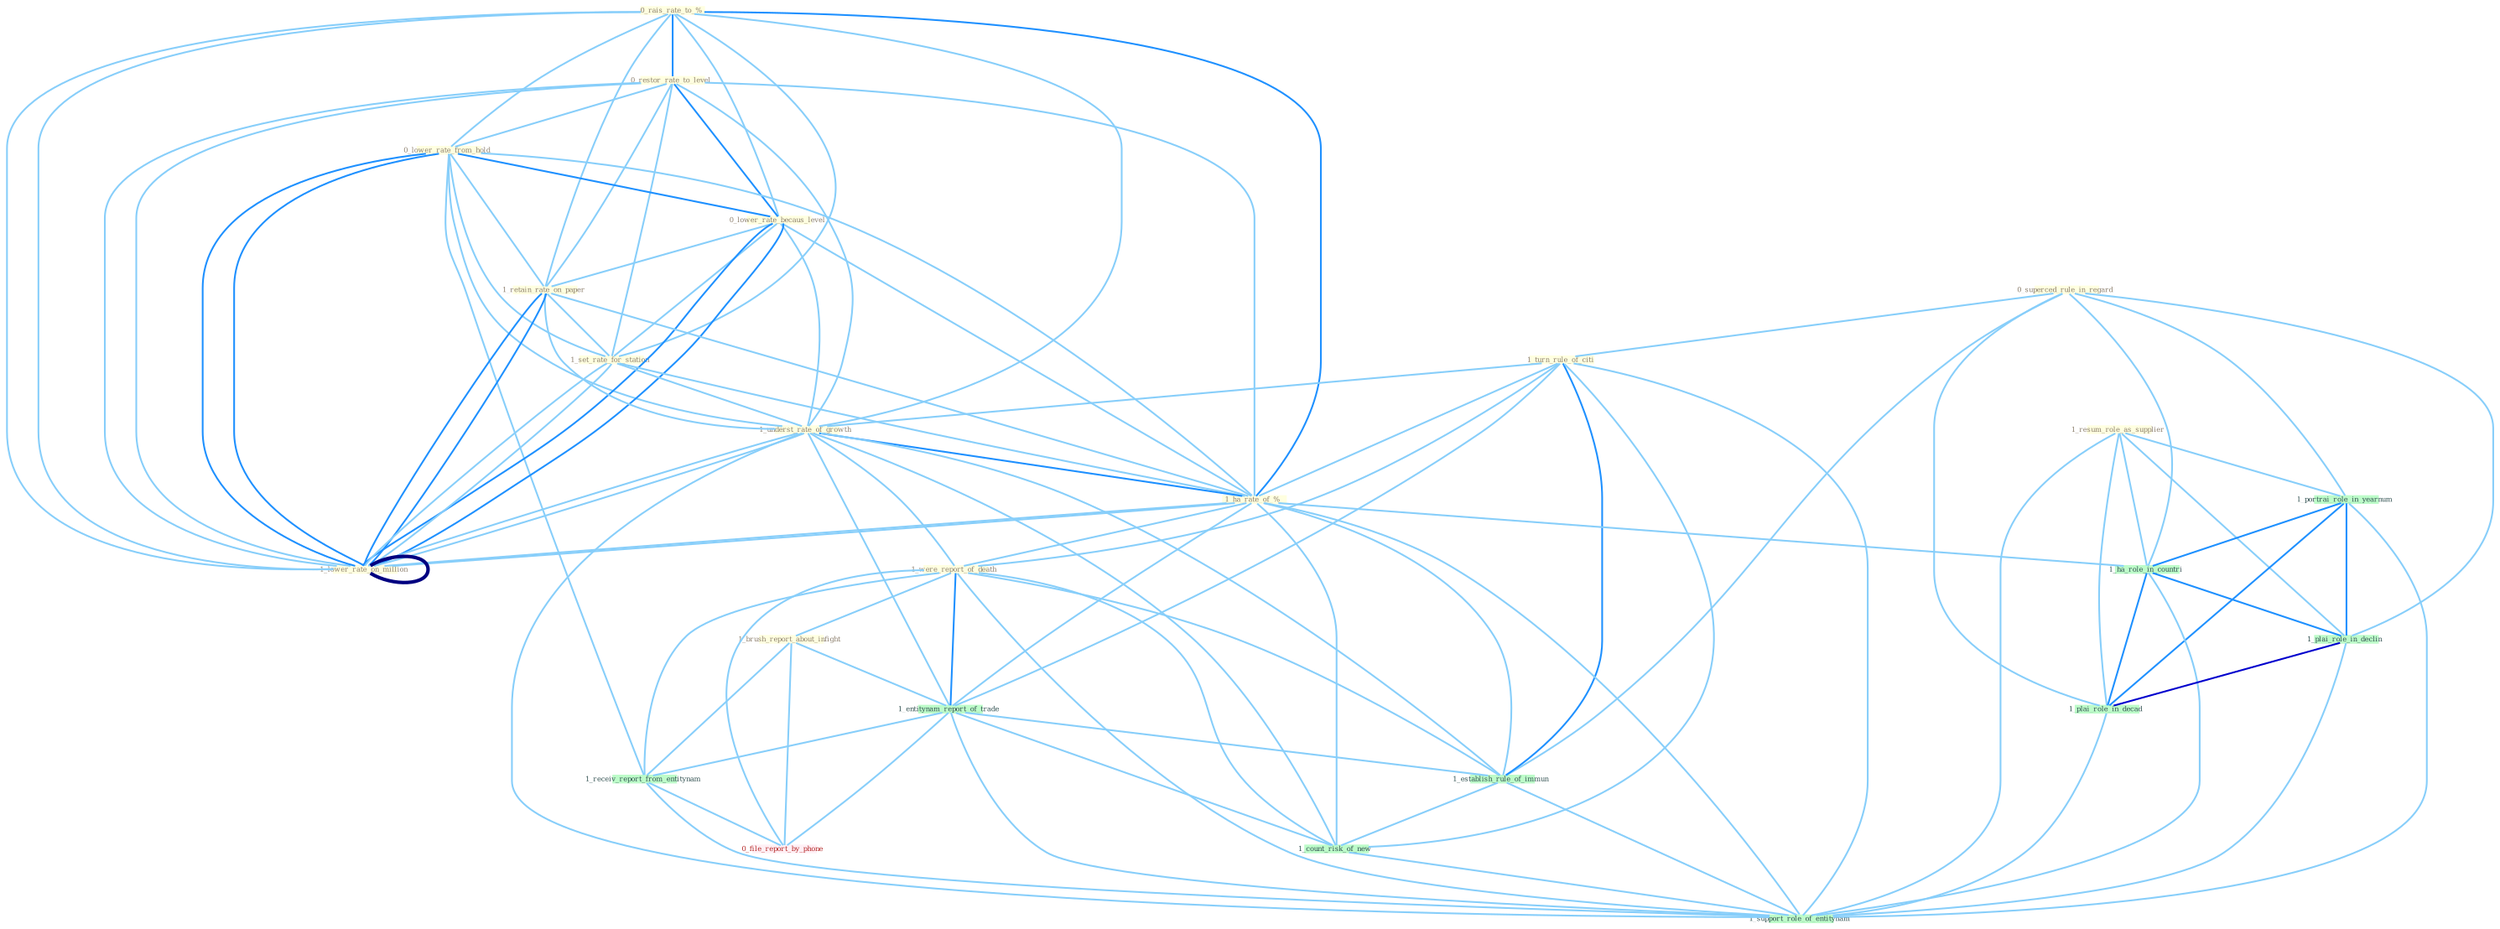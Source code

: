Graph G{ 
    node
    [shape=polygon,style=filled,width=.5,height=.06,color="#BDFCC9",fixedsize=true,fontsize=4,
    fontcolor="#2f4f4f"];
    {node
    [color="#ffffe0", fontcolor="#8b7d6b"] "0_rais_rate_to_% " "0_restor_rate_to_level " "0_superced_rule_in_regard " "1_turn_rule_of_citi " "0_lower_rate_from_hold " "0_lower_rate_becaus_level " "1_retain_rate_on_paper " "1_set_rate_for_station " "1_resum_role_as_supplier " "1_underst_rate_of_growth " "1_ha_rate_of_% " "1_lower_rate_on_million " "1_were_report_of_death " "1_brush_report_about_infight "}
{node [color="#fff0f5", fontcolor="#b22222"] "0_file_report_by_phone "}
edge [color="#B0E2FF"];

	"0_rais_rate_to_% " -- "0_restor_rate_to_level " [w="2", color="#1e90ff" , len=0.8];
	"0_rais_rate_to_% " -- "0_lower_rate_from_hold " [w="1", color="#87cefa" ];
	"0_rais_rate_to_% " -- "0_lower_rate_becaus_level " [w="1", color="#87cefa" ];
	"0_rais_rate_to_% " -- "1_retain_rate_on_paper " [w="1", color="#87cefa" ];
	"0_rais_rate_to_% " -- "1_set_rate_for_station " [w="1", color="#87cefa" ];
	"0_rais_rate_to_% " -- "1_underst_rate_of_growth " [w="1", color="#87cefa" ];
	"0_rais_rate_to_% " -- "1_ha_rate_of_% " [w="2", color="#1e90ff" , len=0.8];
	"0_rais_rate_to_% " -- "1_lower_rate_on_million " [w="1", color="#87cefa" ];
	"0_rais_rate_to_% " -- "1_lower_rate_on_million " [w="1", color="#87cefa" ];
	"0_restor_rate_to_level " -- "0_lower_rate_from_hold " [w="1", color="#87cefa" ];
	"0_restor_rate_to_level " -- "0_lower_rate_becaus_level " [w="2", color="#1e90ff" , len=0.8];
	"0_restor_rate_to_level " -- "1_retain_rate_on_paper " [w="1", color="#87cefa" ];
	"0_restor_rate_to_level " -- "1_set_rate_for_station " [w="1", color="#87cefa" ];
	"0_restor_rate_to_level " -- "1_underst_rate_of_growth " [w="1", color="#87cefa" ];
	"0_restor_rate_to_level " -- "1_ha_rate_of_% " [w="1", color="#87cefa" ];
	"0_restor_rate_to_level " -- "1_lower_rate_on_million " [w="1", color="#87cefa" ];
	"0_restor_rate_to_level " -- "1_lower_rate_on_million " [w="1", color="#87cefa" ];
	"0_superced_rule_in_regard " -- "1_turn_rule_of_citi " [w="1", color="#87cefa" ];
	"0_superced_rule_in_regard " -- "1_portrai_role_in_yearnum " [w="1", color="#87cefa" ];
	"0_superced_rule_in_regard " -- "1_ha_role_in_countri " [w="1", color="#87cefa" ];
	"0_superced_rule_in_regard " -- "1_plai_role_in_declin " [w="1", color="#87cefa" ];
	"0_superced_rule_in_regard " -- "1_establish_rule_of_immun " [w="1", color="#87cefa" ];
	"0_superced_rule_in_regard " -- "1_plai_role_in_decad " [w="1", color="#87cefa" ];
	"1_turn_rule_of_citi " -- "1_underst_rate_of_growth " [w="1", color="#87cefa" ];
	"1_turn_rule_of_citi " -- "1_ha_rate_of_% " [w="1", color="#87cefa" ];
	"1_turn_rule_of_citi " -- "1_were_report_of_death " [w="1", color="#87cefa" ];
	"1_turn_rule_of_citi " -- "1_entitynam_report_of_trade " [w="1", color="#87cefa" ];
	"1_turn_rule_of_citi " -- "1_establish_rule_of_immun " [w="2", color="#1e90ff" , len=0.8];
	"1_turn_rule_of_citi " -- "1_count_risk_of_new " [w="1", color="#87cefa" ];
	"1_turn_rule_of_citi " -- "1_support_role_of_entitynam " [w="1", color="#87cefa" ];
	"0_lower_rate_from_hold " -- "0_lower_rate_becaus_level " [w="2", color="#1e90ff" , len=0.8];
	"0_lower_rate_from_hold " -- "1_retain_rate_on_paper " [w="1", color="#87cefa" ];
	"0_lower_rate_from_hold " -- "1_set_rate_for_station " [w="1", color="#87cefa" ];
	"0_lower_rate_from_hold " -- "1_underst_rate_of_growth " [w="1", color="#87cefa" ];
	"0_lower_rate_from_hold " -- "1_ha_rate_of_% " [w="1", color="#87cefa" ];
	"0_lower_rate_from_hold " -- "1_lower_rate_on_million " [w="2", color="#1e90ff" , len=0.8];
	"0_lower_rate_from_hold " -- "1_lower_rate_on_million " [w="2", color="#1e90ff" , len=0.8];
	"0_lower_rate_from_hold " -- "1_receiv_report_from_entitynam " [w="1", color="#87cefa" ];
	"0_lower_rate_becaus_level " -- "1_retain_rate_on_paper " [w="1", color="#87cefa" ];
	"0_lower_rate_becaus_level " -- "1_set_rate_for_station " [w="1", color="#87cefa" ];
	"0_lower_rate_becaus_level " -- "1_underst_rate_of_growth " [w="1", color="#87cefa" ];
	"0_lower_rate_becaus_level " -- "1_ha_rate_of_% " [w="1", color="#87cefa" ];
	"0_lower_rate_becaus_level " -- "1_lower_rate_on_million " [w="2", color="#1e90ff" , len=0.8];
	"0_lower_rate_becaus_level " -- "1_lower_rate_on_million " [w="2", color="#1e90ff" , len=0.8];
	"1_retain_rate_on_paper " -- "1_set_rate_for_station " [w="1", color="#87cefa" ];
	"1_retain_rate_on_paper " -- "1_underst_rate_of_growth " [w="1", color="#87cefa" ];
	"1_retain_rate_on_paper " -- "1_ha_rate_of_% " [w="1", color="#87cefa" ];
	"1_retain_rate_on_paper " -- "1_lower_rate_on_million " [w="2", color="#1e90ff" , len=0.8];
	"1_retain_rate_on_paper " -- "1_lower_rate_on_million " [w="2", color="#1e90ff" , len=0.8];
	"1_set_rate_for_station " -- "1_underst_rate_of_growth " [w="1", color="#87cefa" ];
	"1_set_rate_for_station " -- "1_ha_rate_of_% " [w="1", color="#87cefa" ];
	"1_set_rate_for_station " -- "1_lower_rate_on_million " [w="1", color="#87cefa" ];
	"1_set_rate_for_station " -- "1_lower_rate_on_million " [w="1", color="#87cefa" ];
	"1_resum_role_as_supplier " -- "1_portrai_role_in_yearnum " [w="1", color="#87cefa" ];
	"1_resum_role_as_supplier " -- "1_ha_role_in_countri " [w="1", color="#87cefa" ];
	"1_resum_role_as_supplier " -- "1_plai_role_in_declin " [w="1", color="#87cefa" ];
	"1_resum_role_as_supplier " -- "1_plai_role_in_decad " [w="1", color="#87cefa" ];
	"1_resum_role_as_supplier " -- "1_support_role_of_entitynam " [w="1", color="#87cefa" ];
	"1_underst_rate_of_growth " -- "1_ha_rate_of_% " [w="2", color="#1e90ff" , len=0.8];
	"1_underst_rate_of_growth " -- "1_lower_rate_on_million " [w="1", color="#87cefa" ];
	"1_underst_rate_of_growth " -- "1_were_report_of_death " [w="1", color="#87cefa" ];
	"1_underst_rate_of_growth " -- "1_lower_rate_on_million " [w="1", color="#87cefa" ];
	"1_underst_rate_of_growth " -- "1_entitynam_report_of_trade " [w="1", color="#87cefa" ];
	"1_underst_rate_of_growth " -- "1_establish_rule_of_immun " [w="1", color="#87cefa" ];
	"1_underst_rate_of_growth " -- "1_count_risk_of_new " [w="1", color="#87cefa" ];
	"1_underst_rate_of_growth " -- "1_support_role_of_entitynam " [w="1", color="#87cefa" ];
	"1_ha_rate_of_% " -- "1_lower_rate_on_million " [w="1", color="#87cefa" ];
	"1_ha_rate_of_% " -- "1_were_report_of_death " [w="1", color="#87cefa" ];
	"1_ha_rate_of_% " -- "1_ha_role_in_countri " [w="1", color="#87cefa" ];
	"1_ha_rate_of_% " -- "1_lower_rate_on_million " [w="1", color="#87cefa" ];
	"1_ha_rate_of_% " -- "1_entitynam_report_of_trade " [w="1", color="#87cefa" ];
	"1_ha_rate_of_% " -- "1_establish_rule_of_immun " [w="1", color="#87cefa" ];
	"1_ha_rate_of_% " -- "1_count_risk_of_new " [w="1", color="#87cefa" ];
	"1_ha_rate_of_% " -- "1_support_role_of_entitynam " [w="1", color="#87cefa" ];
	"1_lower_rate_on_million " -- "1_lower_rate_on_million " [w="4", style=bold, color="#000080", len=0.4];
	"1_were_report_of_death " -- "1_brush_report_about_infight " [w="1", color="#87cefa" ];
	"1_were_report_of_death " -- "1_entitynam_report_of_trade " [w="2", color="#1e90ff" , len=0.8];
	"1_were_report_of_death " -- "1_receiv_report_from_entitynam " [w="1", color="#87cefa" ];
	"1_were_report_of_death " -- "1_establish_rule_of_immun " [w="1", color="#87cefa" ];
	"1_were_report_of_death " -- "1_count_risk_of_new " [w="1", color="#87cefa" ];
	"1_were_report_of_death " -- "0_file_report_by_phone " [w="1", color="#87cefa" ];
	"1_were_report_of_death " -- "1_support_role_of_entitynam " [w="1", color="#87cefa" ];
	"1_brush_report_about_infight " -- "1_entitynam_report_of_trade " [w="1", color="#87cefa" ];
	"1_brush_report_about_infight " -- "1_receiv_report_from_entitynam " [w="1", color="#87cefa" ];
	"1_brush_report_about_infight " -- "0_file_report_by_phone " [w="1", color="#87cefa" ];
	"1_portrai_role_in_yearnum " -- "1_ha_role_in_countri " [w="2", color="#1e90ff" , len=0.8];
	"1_portrai_role_in_yearnum " -- "1_plai_role_in_declin " [w="2", color="#1e90ff" , len=0.8];
	"1_portrai_role_in_yearnum " -- "1_plai_role_in_decad " [w="2", color="#1e90ff" , len=0.8];
	"1_portrai_role_in_yearnum " -- "1_support_role_of_entitynam " [w="1", color="#87cefa" ];
	"1_ha_role_in_countri " -- "1_plai_role_in_declin " [w="2", color="#1e90ff" , len=0.8];
	"1_ha_role_in_countri " -- "1_plai_role_in_decad " [w="2", color="#1e90ff" , len=0.8];
	"1_ha_role_in_countri " -- "1_support_role_of_entitynam " [w="1", color="#87cefa" ];
	"1_entitynam_report_of_trade " -- "1_receiv_report_from_entitynam " [w="1", color="#87cefa" ];
	"1_entitynam_report_of_trade " -- "1_establish_rule_of_immun " [w="1", color="#87cefa" ];
	"1_entitynam_report_of_trade " -- "1_count_risk_of_new " [w="1", color="#87cefa" ];
	"1_entitynam_report_of_trade " -- "0_file_report_by_phone " [w="1", color="#87cefa" ];
	"1_entitynam_report_of_trade " -- "1_support_role_of_entitynam " [w="1", color="#87cefa" ];
	"1_receiv_report_from_entitynam " -- "0_file_report_by_phone " [w="1", color="#87cefa" ];
	"1_receiv_report_from_entitynam " -- "1_support_role_of_entitynam " [w="1", color="#87cefa" ];
	"1_plai_role_in_declin " -- "1_plai_role_in_decad " [w="3", color="#0000cd" , len=0.6];
	"1_plai_role_in_declin " -- "1_support_role_of_entitynam " [w="1", color="#87cefa" ];
	"1_establish_rule_of_immun " -- "1_count_risk_of_new " [w="1", color="#87cefa" ];
	"1_establish_rule_of_immun " -- "1_support_role_of_entitynam " [w="1", color="#87cefa" ];
	"1_count_risk_of_new " -- "1_support_role_of_entitynam " [w="1", color="#87cefa" ];
	"1_plai_role_in_decad " -- "1_support_role_of_entitynam " [w="1", color="#87cefa" ];
}